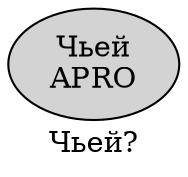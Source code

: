 digraph SENTENCE_3433 {
	graph [label="Чьей?"]
	node [style=filled]
		0 [label="Чьей
APRO" color="" fillcolor=lightgray penwidth=1 shape=ellipse]
}